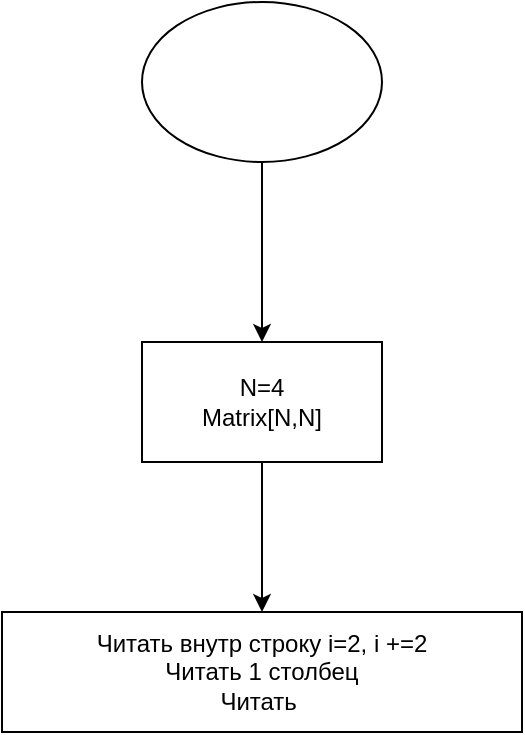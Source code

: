 <mxfile version="20.2.4" type="google"><diagram id="06Ee0LRotQk3fHmt1XWU" name="Страница 1"><mxGraphModel grid="1" page="1" gridSize="10" guides="1" tooltips="1" connect="1" arrows="1" fold="1" pageScale="1" pageWidth="827" pageHeight="1169" math="0" shadow="0"><root><mxCell id="0"/><mxCell id="1" parent="0"/><mxCell id="a6WDIdR4LlSvxKsQ4q7c-3" value="" style="edgeStyle=orthogonalEdgeStyle;rounded=0;orthogonalLoop=1;jettySize=auto;html=1;" edge="1" parent="1" source="a6WDIdR4LlSvxKsQ4q7c-1" target="a6WDIdR4LlSvxKsQ4q7c-2"><mxGeometry relative="1" as="geometry"/></mxCell><mxCell id="a6WDIdR4LlSvxKsQ4q7c-1" value="" style="ellipse;whiteSpace=wrap;html=1;" vertex="1" parent="1"><mxGeometry x="320" y="10" width="120" height="80" as="geometry"/></mxCell><mxCell id="a6WDIdR4LlSvxKsQ4q7c-5" value="" style="edgeStyle=orthogonalEdgeStyle;rounded=0;orthogonalLoop=1;jettySize=auto;html=1;" edge="1" parent="1" source="a6WDIdR4LlSvxKsQ4q7c-2" target="a6WDIdR4LlSvxKsQ4q7c-4"><mxGeometry relative="1" as="geometry"/></mxCell><mxCell id="a6WDIdR4LlSvxKsQ4q7c-2" value="N=4&lt;br&gt;Matrix[N,N]" style="whiteSpace=wrap;html=1;" vertex="1" parent="1"><mxGeometry x="320" y="180" width="120" height="60" as="geometry"/></mxCell><mxCell id="a6WDIdR4LlSvxKsQ4q7c-4" value="Читать внутр строку i=2, i +=2&lt;br&gt;Читать 1 столбец&lt;br&gt;Читать&amp;nbsp;" style="whiteSpace=wrap;html=1;" vertex="1" parent="1"><mxGeometry x="250" y="315" width="260" height="60" as="geometry"/></mxCell></root></mxGraphModel></diagram></mxfile>